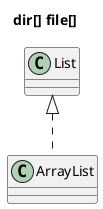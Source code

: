 @startuml
' http://plantuml.com/preprocessing
' include

Title dir[%dirpath()] file[%filename()]

'!include https://raw.githubusercontent.com/Clicketyclick/TipsAndTricks/master/test/List.iuml
'!include ./List.iuml
'!plantuml::List.iuml[].
List <|.. ArrayList
@enduml
